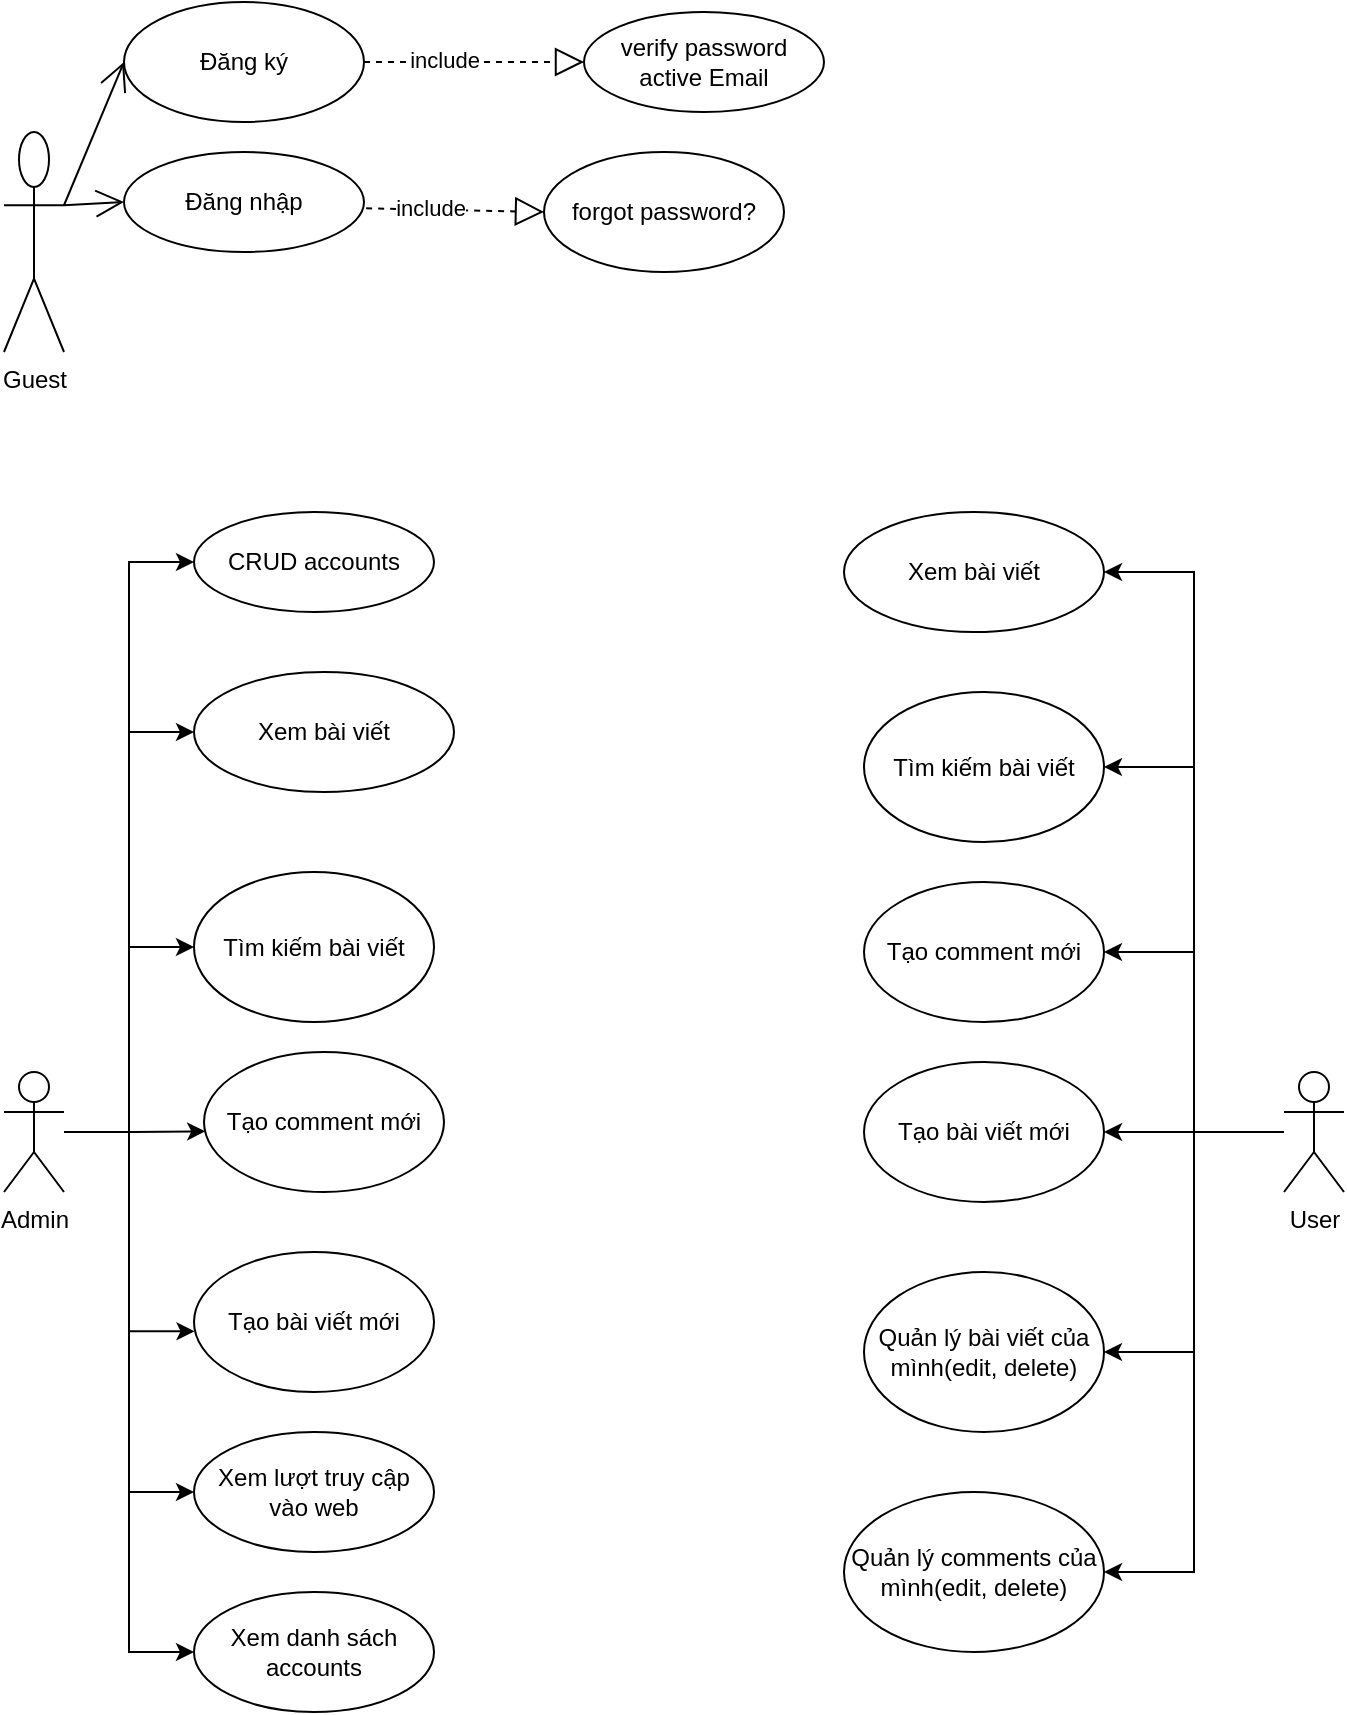<mxfile version="14.4.2" type="google"><diagram id="cQlPGvUPncKdb-7JZ3U6" name="Page-1"><mxGraphModel dx="1673" dy="911" grid="1" gridSize="10" guides="1" tooltips="1" connect="1" arrows="1" fold="1" page="1" pageScale="1" pageWidth="827" pageHeight="1169" math="0" shadow="0"><root><mxCell id="0"/><mxCell id="1" parent="0"/><mxCell id="dhSujt2fRmjLKYUGeT09-1" value="Guest" style="shape=umlActor;verticalLabelPosition=bottom;verticalAlign=top;html=1;outlineConnect=0;" parent="1" vertex="1"><mxGeometry x="40" y="140" width="30" height="110" as="geometry"/></mxCell><mxCell id="dhSujt2fRmjLKYUGeT09-4" value="Đăng ký" style="ellipse;whiteSpace=wrap;html=1;" parent="1" vertex="1"><mxGeometry x="100" y="75" width="120" height="60" as="geometry"/></mxCell><mxCell id="dhSujt2fRmjLKYUGeT09-5" value="Đăng nhập" style="ellipse;whiteSpace=wrap;html=1;" parent="1" vertex="1"><mxGeometry x="100" y="150" width="120" height="50" as="geometry"/></mxCell><mxCell id="dhSujt2fRmjLKYUGeT09-6" value="Tạo bài viết mới" style="ellipse;whiteSpace=wrap;html=1;" parent="1" vertex="1"><mxGeometry x="135" y="700" width="120" height="70" as="geometry"/></mxCell><mxCell id="aOIuymmrgRMsLInJ1Fyp-18" style="edgeStyle=orthogonalEdgeStyle;rounded=0;orthogonalLoop=1;jettySize=auto;html=1;entryX=1;entryY=0.5;entryDx=0;entryDy=0;" edge="1" parent="1" source="dhSujt2fRmjLKYUGeT09-7" target="aOIuymmrgRMsLInJ1Fyp-4"><mxGeometry relative="1" as="geometry"/></mxCell><mxCell id="aOIuymmrgRMsLInJ1Fyp-19" style="edgeStyle=orthogonalEdgeStyle;rounded=0;orthogonalLoop=1;jettySize=auto;html=1;entryX=1;entryY=0.5;entryDx=0;entryDy=0;" edge="1" parent="1" source="dhSujt2fRmjLKYUGeT09-7" target="aOIuymmrgRMsLInJ1Fyp-5"><mxGeometry relative="1" as="geometry"/></mxCell><mxCell id="aOIuymmrgRMsLInJ1Fyp-20" style="edgeStyle=orthogonalEdgeStyle;rounded=0;orthogonalLoop=1;jettySize=auto;html=1;entryX=1;entryY=0.5;entryDx=0;entryDy=0;" edge="1" parent="1" source="dhSujt2fRmjLKYUGeT09-7" target="aOIuymmrgRMsLInJ1Fyp-3"><mxGeometry relative="1" as="geometry"/></mxCell><mxCell id="aOIuymmrgRMsLInJ1Fyp-21" style="edgeStyle=orthogonalEdgeStyle;rounded=0;orthogonalLoop=1;jettySize=auto;html=1;" edge="1" parent="1" source="dhSujt2fRmjLKYUGeT09-7" target="aOIuymmrgRMsLInJ1Fyp-2"><mxGeometry relative="1" as="geometry"/></mxCell><mxCell id="aOIuymmrgRMsLInJ1Fyp-22" style="edgeStyle=orthogonalEdgeStyle;rounded=0;orthogonalLoop=1;jettySize=auto;html=1;entryX=1;entryY=0.5;entryDx=0;entryDy=0;" edge="1" parent="1" source="dhSujt2fRmjLKYUGeT09-7" target="dhSujt2fRmjLKYUGeT09-11"><mxGeometry relative="1" as="geometry"/></mxCell><mxCell id="aOIuymmrgRMsLInJ1Fyp-23" style="edgeStyle=orthogonalEdgeStyle;rounded=0;orthogonalLoop=1;jettySize=auto;html=1;entryX=1;entryY=0.5;entryDx=0;entryDy=0;" edge="1" parent="1" source="dhSujt2fRmjLKYUGeT09-7" target="dhSujt2fRmjLKYUGeT09-12"><mxGeometry relative="1" as="geometry"/></mxCell><mxCell id="dhSujt2fRmjLKYUGeT09-7" value="User" style="shape=umlActor;verticalLabelPosition=bottom;verticalAlign=top;html=1;outlineConnect=0;" parent="1" vertex="1"><mxGeometry x="680" y="610" width="30" height="60" as="geometry"/></mxCell><mxCell id="dhSujt2fRmjLKYUGeT09-10" value="Tạo comment mới" style="ellipse;whiteSpace=wrap;html=1;" parent="1" vertex="1"><mxGeometry x="140" y="600" width="120" height="70" as="geometry"/></mxCell><mxCell id="dhSujt2fRmjLKYUGeT09-11" value="Quản lý bài viết của mình(edit, delete)" style="ellipse;whiteSpace=wrap;html=1;" parent="1" vertex="1"><mxGeometry x="470" y="710" width="120" height="80" as="geometry"/></mxCell><mxCell id="dhSujt2fRmjLKYUGeT09-12" value="Quản lý comments của mình(edit, delete)" style="ellipse;whiteSpace=wrap;html=1;" parent="1" vertex="1"><mxGeometry x="460" y="820" width="130" height="80" as="geometry"/></mxCell><mxCell id="aOIuymmrgRMsLInJ1Fyp-10" style="edgeStyle=orthogonalEdgeStyle;rounded=0;orthogonalLoop=1;jettySize=auto;html=1;entryX=0;entryY=0.5;entryDx=0;entryDy=0;" edge="1" parent="1" source="dhSujt2fRmjLKYUGeT09-13" target="dhSujt2fRmjLKYUGeT09-14"><mxGeometry relative="1" as="geometry"/></mxCell><mxCell id="aOIuymmrgRMsLInJ1Fyp-11" style="edgeStyle=orthogonalEdgeStyle;rounded=0;orthogonalLoop=1;jettySize=auto;html=1;entryX=0;entryY=0.5;entryDx=0;entryDy=0;" edge="1" parent="1" source="dhSujt2fRmjLKYUGeT09-13" target="dhSujt2fRmjLKYUGeT09-22"><mxGeometry relative="1" as="geometry"/></mxCell><mxCell id="aOIuymmrgRMsLInJ1Fyp-12" style="edgeStyle=orthogonalEdgeStyle;rounded=0;orthogonalLoop=1;jettySize=auto;html=1;entryX=0;entryY=0.5;entryDx=0;entryDy=0;" edge="1" parent="1" source="dhSujt2fRmjLKYUGeT09-13" target="dhSujt2fRmjLKYUGeT09-23"><mxGeometry relative="1" as="geometry"/></mxCell><mxCell id="aOIuymmrgRMsLInJ1Fyp-13" style="edgeStyle=orthogonalEdgeStyle;rounded=0;orthogonalLoop=1;jettySize=auto;html=1;entryX=0.005;entryY=0.566;entryDx=0;entryDy=0;entryPerimeter=0;" edge="1" parent="1" source="dhSujt2fRmjLKYUGeT09-13" target="dhSujt2fRmjLKYUGeT09-10"><mxGeometry relative="1" as="geometry"/></mxCell><mxCell id="aOIuymmrgRMsLInJ1Fyp-14" style="edgeStyle=orthogonalEdgeStyle;rounded=0;orthogonalLoop=1;jettySize=auto;html=1;entryX=0.002;entryY=0.566;entryDx=0;entryDy=0;entryPerimeter=0;" edge="1" parent="1" source="dhSujt2fRmjLKYUGeT09-13" target="dhSujt2fRmjLKYUGeT09-6"><mxGeometry relative="1" as="geometry"/></mxCell><mxCell id="aOIuymmrgRMsLInJ1Fyp-15" style="edgeStyle=orthogonalEdgeStyle;rounded=0;orthogonalLoop=1;jettySize=auto;html=1;entryX=0;entryY=0.5;entryDx=0;entryDy=0;" edge="1" parent="1" source="dhSujt2fRmjLKYUGeT09-13" target="dhSujt2fRmjLKYUGeT09-24"><mxGeometry relative="1" as="geometry"/></mxCell><mxCell id="aOIuymmrgRMsLInJ1Fyp-16" style="edgeStyle=orthogonalEdgeStyle;rounded=0;orthogonalLoop=1;jettySize=auto;html=1;entryX=0;entryY=0.5;entryDx=0;entryDy=0;" edge="1" parent="1" source="dhSujt2fRmjLKYUGeT09-13" target="dhSujt2fRmjLKYUGeT09-21"><mxGeometry relative="1" as="geometry"/></mxCell><mxCell id="dhSujt2fRmjLKYUGeT09-13" value="Admin" style="shape=umlActor;verticalLabelPosition=bottom;verticalAlign=top;html=1;outlineConnect=0;" parent="1" vertex="1"><mxGeometry x="40" y="610" width="30" height="60" as="geometry"/></mxCell><mxCell id="dhSujt2fRmjLKYUGeT09-14" value="CRUD accounts" style="ellipse;whiteSpace=wrap;html=1;" parent="1" vertex="1"><mxGeometry x="135" y="330" width="120" height="50" as="geometry"/></mxCell><mxCell id="dhSujt2fRmjLKYUGeT09-21" value="Xem danh sách accounts" style="ellipse;whiteSpace=wrap;html=1;" parent="1" vertex="1"><mxGeometry x="135" y="870" width="120" height="60" as="geometry"/></mxCell><mxCell id="dhSujt2fRmjLKYUGeT09-22" value="Xem bài viết" style="ellipse;whiteSpace=wrap;html=1;" parent="1" vertex="1"><mxGeometry x="135" y="410" width="130" height="60" as="geometry"/></mxCell><mxCell id="dhSujt2fRmjLKYUGeT09-23" value="Tìm kiếm bài viết" style="ellipse;whiteSpace=wrap;html=1;" parent="1" vertex="1"><mxGeometry x="135" y="510" width="120" height="75" as="geometry"/></mxCell><mxCell id="dhSujt2fRmjLKYUGeT09-24" value="Xem lượt truy cập vào web" style="ellipse;whiteSpace=wrap;html=1;" parent="1" vertex="1"><mxGeometry x="135" y="790" width="120" height="60" as="geometry"/></mxCell><mxCell id="YBEXRTVdsHes0iCL6-B3-1" value="verify password&lt;br&gt;active Email" style="ellipse;whiteSpace=wrap;html=1;" parent="1" vertex="1"><mxGeometry x="330" y="80" width="120" height="50" as="geometry"/></mxCell><mxCell id="YBEXRTVdsHes0iCL6-B3-2" value="" style="endArrow=block;dashed=1;endFill=0;endSize=12;html=1;entryX=0;entryY=0.5;entryDx=0;entryDy=0;exitX=1;exitY=0.5;exitDx=0;exitDy=0;" parent="1" source="dhSujt2fRmjLKYUGeT09-4" target="YBEXRTVdsHes0iCL6-B3-1" edge="1"><mxGeometry width="160" relative="1" as="geometry"><mxPoint x="280" y="300" as="sourcePoint"/><mxPoint x="320" y="300" as="targetPoint"/></mxGeometry></mxCell><mxCell id="YBEXRTVdsHes0iCL6-B3-3" value="include" style="edgeLabel;html=1;align=center;verticalAlign=middle;resizable=0;points=[];" parent="YBEXRTVdsHes0iCL6-B3-2" vertex="1" connectable="0"><mxGeometry x="-0.275" y="1" relative="1" as="geometry"><mxPoint as="offset"/></mxGeometry></mxCell><mxCell id="YBEXRTVdsHes0iCL6-B3-4" value="forgot password?" style="ellipse;whiteSpace=wrap;html=1;" parent="1" vertex="1"><mxGeometry x="310" y="150" width="120" height="60" as="geometry"/></mxCell><mxCell id="YBEXRTVdsHes0iCL6-B3-5" value="" style="endArrow=block;dashed=1;endFill=0;endSize=12;html=1;entryX=0;entryY=0.5;entryDx=0;entryDy=0;exitX=1.009;exitY=0.563;exitDx=0;exitDy=0;exitPerimeter=0;" parent="1" source="dhSujt2fRmjLKYUGeT09-5" target="YBEXRTVdsHes0iCL6-B3-4" edge="1"><mxGeometry width="160" relative="1" as="geometry"><mxPoint x="219.996" y="411.716" as="sourcePoint"/><mxPoint x="277.57" y="610" as="targetPoint"/></mxGeometry></mxCell><mxCell id="YBEXRTVdsHes0iCL6-B3-6" value="include" style="edgeLabel;html=1;align=center;verticalAlign=middle;resizable=0;points=[];" parent="YBEXRTVdsHes0iCL6-B3-5" vertex="1" connectable="0"><mxGeometry x="-0.275" y="1" relative="1" as="geometry"><mxPoint as="offset"/></mxGeometry></mxCell><mxCell id="YBEXRTVdsHes0iCL6-B3-7" value="" style="endArrow=open;endFill=1;endSize=12;html=1;entryX=0;entryY=0.5;entryDx=0;entryDy=0;exitX=1;exitY=0.333;exitDx=0;exitDy=0;exitPerimeter=0;" parent="1" source="dhSujt2fRmjLKYUGeT09-1" target="dhSujt2fRmjLKYUGeT09-4" edge="1"><mxGeometry width="160" relative="1" as="geometry"><mxPoint x="20" y="370" as="sourcePoint"/><mxPoint x="180" y="370" as="targetPoint"/></mxGeometry></mxCell><mxCell id="YBEXRTVdsHes0iCL6-B3-8" value="" style="endArrow=open;endFill=1;endSize=12;html=1;exitX=1;exitY=0.333;exitDx=0;exitDy=0;exitPerimeter=0;entryX=0;entryY=0.5;entryDx=0;entryDy=0;" parent="1" source="dhSujt2fRmjLKYUGeT09-1" target="dhSujt2fRmjLKYUGeT09-5" edge="1"><mxGeometry width="160" relative="1" as="geometry"><mxPoint x="80" y="410" as="sourcePoint"/><mxPoint x="240" y="410" as="targetPoint"/></mxGeometry></mxCell><mxCell id="aOIuymmrgRMsLInJ1Fyp-2" value="Tạo bài viết mới" style="ellipse;whiteSpace=wrap;html=1;" vertex="1" parent="1"><mxGeometry x="470" y="605" width="120" height="70" as="geometry"/></mxCell><mxCell id="aOIuymmrgRMsLInJ1Fyp-3" value="Tạo comment mới" style="ellipse;whiteSpace=wrap;html=1;" vertex="1" parent="1"><mxGeometry x="470" y="515" width="120" height="70" as="geometry"/></mxCell><mxCell id="aOIuymmrgRMsLInJ1Fyp-4" value="Xem bài viết" style="ellipse;whiteSpace=wrap;html=1;" vertex="1" parent="1"><mxGeometry x="460" y="330" width="130" height="60" as="geometry"/></mxCell><mxCell id="aOIuymmrgRMsLInJ1Fyp-5" value="Tìm kiếm bài viết" style="ellipse;whiteSpace=wrap;html=1;" vertex="1" parent="1"><mxGeometry x="470" y="420" width="120" height="75" as="geometry"/></mxCell></root></mxGraphModel></diagram></mxfile>